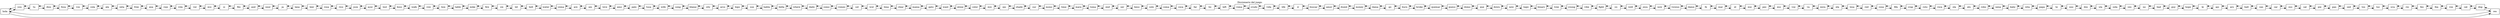 digraph G{
 rankdir=LR;
labelloc = "t";
node [shape=record];
"hola"->"you";
"hola"->"res";
"you"->"tu";
"you"->"hola";
"tu"->"dios";
"tu"->"you";
"dios"->"foca";
"dios"->"tu";
"foca"->"vos";
"foca"->"dios";
"vos"->"cola";
"vos"->"foca";
"cola"->"ala";
"cola"->"vos";
"ala"->"zeta";
"ala"->"cola";
"zeta"->"free";
"zeta"->"ala";
"free"->"ana";
"free"->"zeta";
"ana"->"rojo";
"ana"->"free";
"rojo"->"rola";
"rojo"->"ana";
"rola"->"ver";
"rola"->"rojo";
"ver"->"eco";
"ver"->"rola";
"eco"->"si";
"eco"->"ver";
"si"->"filo";
"si"->"eco";
"filo"->"and";
"filo"->"si";
"and"->"xnor";
"and"->"filo";
"xnor"->"ja";
"xnor"->"and";
"ja"->"lana";
"ja"->"xnor";
"lana"->"leer";
"lana"->"ja";
"leer"->"rosa";
"leer"->"lana";
"rosa"->"rico";
"rosa"->"leer";
"rico"->"json";
"rico"->"rosa";
"json"->"ayer";
"json"->"rico";
"ayer"->"lost";
"ayer"->"json";
"lost"->"boss";
"lost"->"ayer";
"boss"->"walk";
"boss"->"lost";
"walk"->"row";
"walk"->"boss";
"row"->"box";
"row"->"walk";
"box"->"table";
"box"->"row";
"table"->"mike";
"table"->"box";
"mike"->"fire";
"mike"->"table";
"fire"->"six";
"fire"->"mike";
"six"->"let";
"six"->"fire";
"let"->"hell";
"let"->"six";
"hell"->"water";
"hell"->"let";
"water"->"yema";
"water"->"hell";
"yema"->"are";
"yema"->"water";
"are"->"am";
"are"->"yema";
"am"->"love";
"am"->"are";
"love"->"amo";
"love"->"am";
"amo"->"palo";
"amo"->"love";
"palo"->"tusa";
"palo"->"amo";
"tusa"->"wife";
"tusa"->"palo";
"wife"->"song";
"wife"->"tusa";
"song"->"blame";
"song"->"wife";
"blame"->"city";
"blame"->"song";
"city"->"arco";
"city"->"blame";
"arco"->"hipo";
"arco"->"city";
"hipo"->"sun";
"hipo"->"arco";
"sun"->"habla";
"sun"->"hipo";
"habla"->"bella";
"habla"->"sun";
"bella"->"where";
"bella"->"habla";
"where"->"dado";
"where"->"bella";
"dado"->"como";
"dado"->"where";
"como"->"romeo";
"como"->"dado";
"romeo"->"sol";
"romeo"->"como";
"sol"->"wut";
"sol"->"romeo";
"wut"->"lima";
"wut"->"sol";
"lima"->"clear";
"lima"->"wut";
"clear"->"mama";
"clear"->"lima";
"mama"->"gato";
"mama"->"clear";
"gato"->"want";
"gato"->"mama";
"want"->"alone";
"want"->"gato";
"alone"->"color";
"alone"->"want";
"color"->"eye";
"color"->"alone";
"eye"->"ojo";
"eye"->"color";
"ojo"->"shade";
"ojo"->"eye";
"shade"->"sur";
"shade"->"ojo";
"sur"->"mono";
"sur"->"shade";
"mono"->"time";
"mono"->"sur";
"time"->"mara";
"time"->"mono";
"mara"->"toma";
"mara"->"time";
"toma"->"end";
"toma"->"mara";
"end"->"ser";
"end"->"toma";
"ser"->"beso";
"ser"->"end";
"beso"->"solo";
"beso"->"ser";
"solo"->"coma";
"solo"->"beso";
"coma"->"coca";
"coma"->"solo";
"coca"->"far";
"coca"->"coma";
"far"->"lio";
"far"->"coca";
"lio"->"left";
"lio"->"far";
"left"->"roma";
"left"->"lio";
"roma"->"crudo";
"roma"->"left";
"crudo"->"vida";
"crudo"->"roma";
"vida"->"life";
"vida"->"crudo";
"life"->"ir";
"life"->"vida";
"ir"->"buscar";
"ir"->"life";
"buscar"->"amor";
"buscar"->"ir";
"amor"->"dumb";
"amor"->"buscar";
"dumb"->"money";
"dumb"->"amor";
"money"->"dama";
"money"->"dumb";
"dama"->"go";
"dama"->"money";
"go"->"burn";
"go"->"dama";
"burn"->"broke";
"burn"->"go";
"broke"->"quemar";
"broke"->"burn";
"quemar"->"queso";
"quemar"->"broke";
"queso"->"domo";
"queso"->"quemar";
"domo"->"que";
"domo"->"queso";
"que"->"down";
"que"->"domo";
"down"->"new";
"down"->"que";
"new"->"logic";
"new"->"down";
"logic"->"binary";
"logic"->"new";
"binary"->"tree";
"binary"->"logic";
"tree"->"young";
"tree"->"binary";
"young"->"vibe";
"young"->"tree";
"vibe"->"fight";
"vibe"->"young";
"fight"->"yo";
"fight"->"vibe";
"yo"->"well";
"yo"->"fight";
"well"->"joya";
"well"->"yo";
"joya"->"now";
"joya"->"well";
"now"->"vicious";
"now"->"joya";
"vicious"->"damn";
"vicious"->"now";
"damn"->"fe";
"damn"->"vicious";
"fe"->"mar";
"fe"->"damn";
"mar"->"el";
"mar"->"fe";
"el"->"ese";
"el"->"mar";
"ese"->"pez";
"ese"->"el";
"pez"->"eso";
"pez"->"ese";
"eso"->"voy";
"eso"->"pez";
"voy"->"va";
"voy"->"eso";
"va"->"mira";
"va"->"voy";
"mira"->"ela";
"mira"->"va";
"ela"->"losa";
"ela"->"mira";
"losa"->"red";
"losa"->"ela";
"red"->"cosa";
"red"->"losa";
"cosa"->"fifa";
"cosa"->"red";
"fifa"->"crap";
"fifa"->"cosa";
"crap"->"roto";
"crap"->"fifa";
"roto"->"roca";
"roto"->"crap";
"roca"->"ola";
"roca"->"roto";
"ola"->"alu";
"ola"->"roca";
"alu"->"robo";
"alu"->"ola";
"robo"->"nena";
"robo"->"alu";
"nena"->"baby";
"nena"->"robo";
"baby"->"reta";
"baby"->"nena";
"reta"->"papa";
"reta"->"baby";
"papa"->"te";
"papa"->"reta";
"te"->"uno";
"te"->"papa";
"uno"->"dos";
"uno"->"te";
"dos"->"ula";
"dos"->"uno";
"ula"->"sida";
"ula"->"dos";
"sida"->"yes";
"sida"->"ula";
"yes"->"no";
"yes"->"sida";
"no"->"bad";
"no"->"yes";
"bad"->"guy";
"bad"->"no";
"guy"->"hope";
"guy"->"bad";
"hope"->"ki";
"hope"->"guy";
"ki"->"ajo";
"ki"->"hope";
"ajo"->"aro";
"ajo"->"ki";
"aro"->"ball";
"aro"->"ajo";
"ball"->"can";
"ball"->"aro";
"can"->"car";
"can"->"ball";
"car"->"oso";
"car"->"can";
"oso"->"sal";
"oso"->"car";
"sal"->"pie";
"sal"->"oso";
"pie"->"pan";
"pie"->"sal";
"pan"->"sed";
"pan"->"pie";
"sed"->"tos";
"sed"->"pan";
"tos"->"luz";
"tos"->"sed";
"luz"->"uva";
"luz"->"tos";
"uva"->"rio";
"uva"->"luz";
"rio"->"feo";
"rio"->"uva";
"feo"->"fea";
"feo"->"rio";
"fea"->"ron";
"fea"->"feo";
"ron"->"cat";
"ron"->"fea";
"cat"->"dog";
"cat"->"ron";
"dog"->"res";
"dog"->"cat";
"res"->"hola";
"res"->"dog";
graph[label="Diccionario del juego."];
}